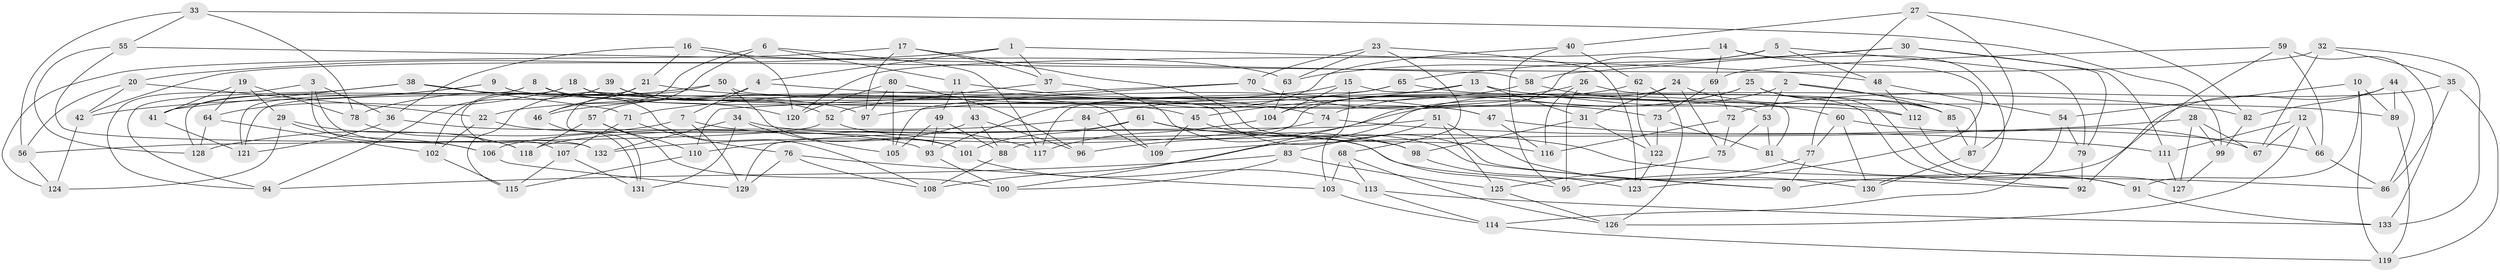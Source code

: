 // Generated by graph-tools (version 1.1) at 2025/11/02/27/25 16:11:45]
// undirected, 133 vertices, 266 edges
graph export_dot {
graph [start="1"]
  node [color=gray90,style=filled];
  1;
  2;
  3;
  4;
  5;
  6;
  7;
  8;
  9;
  10;
  11;
  12;
  13;
  14;
  15;
  16;
  17;
  18;
  19;
  20;
  21;
  22;
  23;
  24;
  25;
  26;
  27;
  28;
  29;
  30;
  31;
  32;
  33;
  34;
  35;
  36;
  37;
  38;
  39;
  40;
  41;
  42;
  43;
  44;
  45;
  46;
  47;
  48;
  49;
  50;
  51;
  52;
  53;
  54;
  55;
  56;
  57;
  58;
  59;
  60;
  61;
  62;
  63;
  64;
  65;
  66;
  67;
  68;
  69;
  70;
  71;
  72;
  73;
  74;
  75;
  76;
  77;
  78;
  79;
  80;
  81;
  82;
  83;
  84;
  85;
  86;
  87;
  88;
  89;
  90;
  91;
  92;
  93;
  94;
  95;
  96;
  97;
  98;
  99;
  100;
  101;
  102;
  103;
  104;
  105;
  106;
  107;
  108;
  109;
  110;
  111;
  112;
  113;
  114;
  115;
  116;
  117;
  118;
  119;
  120;
  121;
  122;
  123;
  124;
  125;
  126;
  127;
  128;
  129;
  130;
  131;
  132;
  133;
  1 -- 20;
  1 -- 48;
  1 -- 37;
  1 -- 4;
  2 -- 87;
  2 -- 85;
  2 -- 108;
  2 -- 53;
  3 -- 94;
  3 -- 106;
  3 -- 132;
  3 -- 36;
  4 -- 7;
  4 -- 47;
  4 -- 115;
  5 -- 48;
  5 -- 63;
  5 -- 79;
  5 -- 100;
  6 -- 11;
  6 -- 117;
  6 -- 57;
  6 -- 46;
  7 -- 129;
  7 -- 117;
  7 -- 128;
  8 -- 121;
  8 -- 128;
  8 -- 45;
  8 -- 108;
  9 -- 42;
  9 -- 109;
  9 -- 41;
  9 -- 53;
  10 -- 54;
  10 -- 89;
  10 -- 91;
  10 -- 119;
  11 -- 49;
  11 -- 74;
  11 -- 43;
  12 -- 66;
  12 -- 126;
  12 -- 111;
  12 -- 67;
  13 -- 31;
  13 -- 45;
  13 -- 22;
  13 -- 89;
  14 -- 120;
  14 -- 130;
  14 -- 123;
  14 -- 69;
  15 -- 104;
  15 -- 81;
  15 -- 103;
  15 -- 46;
  16 -- 36;
  16 -- 21;
  16 -- 63;
  16 -- 120;
  17 -- 116;
  17 -- 37;
  17 -- 97;
  17 -- 124;
  18 -- 120;
  18 -- 121;
  18 -- 47;
  18 -- 64;
  19 -- 64;
  19 -- 29;
  19 -- 41;
  19 -- 78;
  20 -- 56;
  20 -- 22;
  20 -- 42;
  21 -- 46;
  21 -- 82;
  21 -- 107;
  22 -- 102;
  22 -- 101;
  23 -- 70;
  23 -- 63;
  23 -- 123;
  23 -- 68;
  24 -- 112;
  24 -- 88;
  24 -- 75;
  24 -- 31;
  25 -- 91;
  25 -- 74;
  25 -- 85;
  25 -- 96;
  26 -- 92;
  26 -- 104;
  26 -- 116;
  26 -- 95;
  27 -- 87;
  27 -- 77;
  27 -- 82;
  27 -- 40;
  28 -- 127;
  28 -- 99;
  28 -- 67;
  28 -- 109;
  29 -- 118;
  29 -- 106;
  29 -- 124;
  30 -- 58;
  30 -- 111;
  30 -- 65;
  30 -- 79;
  31 -- 98;
  31 -- 122;
  32 -- 67;
  32 -- 133;
  32 -- 42;
  32 -- 35;
  33 -- 78;
  33 -- 99;
  33 -- 56;
  33 -- 55;
  34 -- 132;
  34 -- 131;
  34 -- 92;
  34 -- 105;
  35 -- 119;
  35 -- 86;
  35 -- 72;
  36 -- 121;
  36 -- 93;
  37 -- 52;
  37 -- 95;
  38 -- 41;
  38 -- 97;
  38 -- 94;
  38 -- 71;
  39 -- 52;
  39 -- 112;
  39 -- 94;
  39 -- 102;
  40 -- 95;
  40 -- 93;
  40 -- 62;
  41 -- 121;
  42 -- 124;
  43 -- 110;
  43 -- 88;
  43 -- 96;
  44 -- 89;
  44 -- 86;
  44 -- 90;
  44 -- 82;
  45 -- 109;
  45 -- 90;
  46 -- 131;
  47 -- 66;
  47 -- 116;
  48 -- 112;
  48 -- 54;
  49 -- 88;
  49 -- 105;
  49 -- 93;
  50 -- 90;
  50 -- 78;
  50 -- 101;
  50 -- 131;
  51 -- 83;
  51 -- 125;
  51 -- 129;
  51 -- 130;
  52 -- 56;
  52 -- 98;
  53 -- 75;
  53 -- 81;
  54 -- 79;
  54 -- 114;
  55 -- 132;
  55 -- 58;
  55 -- 128;
  56 -- 124;
  57 -- 118;
  57 -- 100;
  57 -- 110;
  58 -- 84;
  58 -- 60;
  59 -- 66;
  59 -- 69;
  59 -- 92;
  59 -- 133;
  60 -- 67;
  60 -- 130;
  60 -- 77;
  61 -- 86;
  61 -- 98;
  61 -- 101;
  61 -- 118;
  62 -- 122;
  62 -- 71;
  62 -- 126;
  63 -- 104;
  64 -- 102;
  64 -- 128;
  65 -- 85;
  65 -- 97;
  65 -- 117;
  66 -- 86;
  68 -- 126;
  68 -- 113;
  68 -- 103;
  69 -- 73;
  69 -- 72;
  70 -- 105;
  70 -- 110;
  70 -- 73;
  71 -- 107;
  71 -- 76;
  72 -- 75;
  72 -- 116;
  73 -- 81;
  73 -- 122;
  74 -- 132;
  74 -- 111;
  75 -- 125;
  76 -- 108;
  76 -- 103;
  76 -- 129;
  77 -- 90;
  77 -- 95;
  78 -- 118;
  79 -- 92;
  80 -- 97;
  80 -- 120;
  80 -- 96;
  80 -- 105;
  81 -- 91;
  82 -- 99;
  83 -- 94;
  83 -- 100;
  83 -- 125;
  84 -- 96;
  84 -- 109;
  84 -- 106;
  85 -- 87;
  87 -- 130;
  88 -- 108;
  89 -- 119;
  91 -- 133;
  93 -- 100;
  98 -- 123;
  99 -- 127;
  101 -- 113;
  102 -- 115;
  103 -- 114;
  104 -- 117;
  106 -- 129;
  107 -- 115;
  107 -- 131;
  110 -- 115;
  111 -- 127;
  112 -- 127;
  113 -- 114;
  113 -- 133;
  114 -- 119;
  122 -- 123;
  125 -- 126;
}
